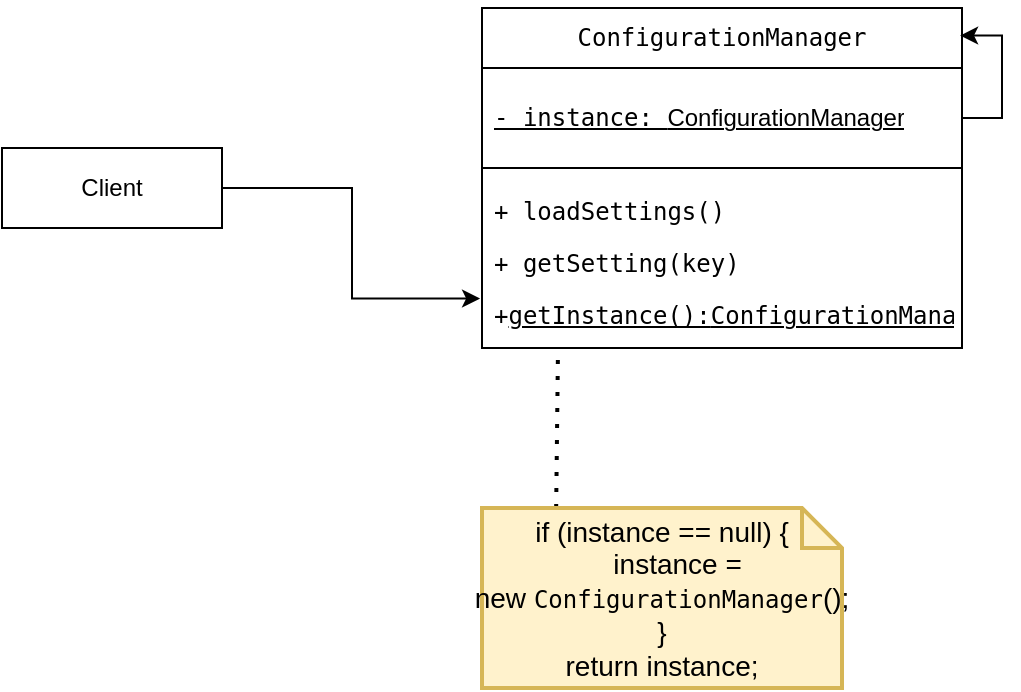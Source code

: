<mxfile version="27.0.4">
  <diagram name="Page-1" id="EGfo3GoyjYr1iyD1TcTY">
    <mxGraphModel dx="872" dy="431" grid="1" gridSize="10" guides="1" tooltips="1" connect="1" arrows="1" fold="1" page="1" pageScale="1" pageWidth="827" pageHeight="1169" math="0" shadow="0">
      <root>
        <mxCell id="0" />
        <mxCell id="1" parent="0" />
        <mxCell id="3PSYXImZFEKC6B3GylKP-1" value="&lt;p data-pm-slice=&quot;1 1 [&amp;quot;ordered_list&amp;quot;,{&amp;quot;spread&amp;quot;:true,&amp;quot;startingNumber&amp;quot;:1,&amp;quot;start&amp;quot;:881,&amp;quot;end&amp;quot;:1381},&amp;quot;regular_list_item&amp;quot;,{&amp;quot;start&amp;quot;:1007,&amp;quot;end&amp;quot;:1143},&amp;quot;list&amp;quot;,{&amp;quot;spread&amp;quot;:false,&amp;quot;start&amp;quot;:1038,&amp;quot;end&amp;quot;:1143},&amp;quot;regular_list_item&amp;quot;,{&amp;quot;start&amp;quot;:1038,&amp;quot;end&amp;quot;:1083}]&quot;&gt;&lt;code&gt;ConfigurationManager&lt;/code&gt;&lt;/p&gt;" style="swimlane;fontStyle=0;childLayout=stackLayout;horizontal=1;startSize=30;horizontalStack=0;resizeParent=1;resizeParentMax=0;resizeLast=0;collapsible=1;marginBottom=0;whiteSpace=wrap;html=1;strokeColor=default;" parent="1" vertex="1">
          <mxGeometry x="380" y="90" width="240" height="170" as="geometry">
            <mxRectangle x="380" y="170" width="60" height="30" as="alternateBounds" />
          </mxGeometry>
        </mxCell>
        <mxCell id="3PSYXImZFEKC6B3GylKP-2" value="&lt;p data-pm-slice=&quot;1 1 [&amp;quot;list&amp;quot;,{&amp;quot;spread&amp;quot;:false,&amp;quot;start&amp;quot;:1055,&amp;quot;end&amp;quot;:1403},&amp;quot;regular_list_item&amp;quot;,{&amp;quot;start&amp;quot;:1093,&amp;quot;end&amp;quot;:1177},&amp;quot;list&amp;quot;,{&amp;quot;spread&amp;quot;:false,&amp;quot;start&amp;quot;:1113,&amp;quot;end&amp;quot;:1177},&amp;quot;regular_list_item&amp;quot;,{&amp;quot;start&amp;quot;:1113,&amp;quot;end&amp;quot;:1177}]&quot;&gt;&lt;code&gt;- instance:&amp;nbsp;&lt;/code&gt;&lt;span style=&quot;background-color: transparent; color: light-dark(rgb(0, 0, 0), rgb(255, 255, 255));&quot;&gt;ConfigurationManager&lt;/span&gt;&lt;/p&gt;" style="text;strokeColor=default;fillColor=none;align=left;verticalAlign=middle;spacingLeft=4;spacingRight=4;overflow=hidden;points=[[0,0.5],[1,0.5]];portConstraint=eastwest;rotatable=0;whiteSpace=wrap;html=1;fontStyle=4" parent="3PSYXImZFEKC6B3GylKP-1" vertex="1">
          <mxGeometry y="30" width="240" height="50" as="geometry" />
        </mxCell>
        <mxCell id="3PSYXImZFEKC6B3GylKP-3" style="edgeStyle=orthogonalEdgeStyle;rounded=0;orthogonalLoop=1;jettySize=auto;html=1;exitX=1;exitY=0.5;exitDx=0;exitDy=0;entryX=0.996;entryY=0.081;entryDx=0;entryDy=0;entryPerimeter=0;fontFamily=Helvetica;fontSize=12;fontColor=default;fontStyle=0;horizontal=1;" parent="3PSYXImZFEKC6B3GylKP-1" source="3PSYXImZFEKC6B3GylKP-2" target="3PSYXImZFEKC6B3GylKP-1" edge="1">
          <mxGeometry relative="1" as="geometry" />
        </mxCell>
        <mxCell id="3PSYXImZFEKC6B3GylKP-4" value="&lt;p data-pm-slice=&quot;1 1 [&amp;quot;list&amp;quot;,{&amp;quot;spread&amp;quot;:false,&amp;quot;start&amp;quot;:562,&amp;quot;end&amp;quot;:914},&amp;quot;regular_list_item&amp;quot;,{&amp;quot;start&amp;quot;:687,&amp;quot;end&amp;quot;:849},&amp;quot;list&amp;quot;,{&amp;quot;spread&amp;quot;:false,&amp;quot;start&amp;quot;:704,&amp;quot;end&amp;quot;:849},&amp;quot;regular_list_item&amp;quot;,{&amp;quot;start&amp;quot;:704,&amp;quot;end&amp;quot;:770}]&quot;&gt;&lt;code style=&quot;background-color: transparent; color: light-dark(rgb(0, 0, 0), rgb(255, 255, 255));&quot;&gt;&lt;/code&gt;&lt;/p&gt;&lt;p data-pm-slice=&quot;1 1 [&amp;quot;ordered_list&amp;quot;,{&amp;quot;spread&amp;quot;:true,&amp;quot;startingNumber&amp;quot;:1,&amp;quot;start&amp;quot;:881,&amp;quot;end&amp;quot;:1381},&amp;quot;regular_list_item&amp;quot;,{&amp;quot;start&amp;quot;:1007,&amp;quot;end&amp;quot;:1143},&amp;quot;list&amp;quot;,{&amp;quot;spread&amp;quot;:false,&amp;quot;start&amp;quot;:1038,&amp;quot;end&amp;quot;:1143},&amp;quot;regular_list_item&amp;quot;,{&amp;quot;start&amp;quot;:1087,&amp;quot;end&amp;quot;:1143}]&quot;&gt;&lt;code&gt;+ loadSettings()&lt;/code&gt;&lt;/p&gt;&lt;p data-pm-slice=&quot;1 1 [&amp;quot;ordered_list&amp;quot;,{&amp;quot;spread&amp;quot;:true,&amp;quot;startingNumber&amp;quot;:1,&amp;quot;start&amp;quot;:881,&amp;quot;end&amp;quot;:1381},&amp;quot;regular_list_item&amp;quot;,{&amp;quot;start&amp;quot;:1007,&amp;quot;end&amp;quot;:1143},&amp;quot;list&amp;quot;,{&amp;quot;spread&amp;quot;:false,&amp;quot;start&amp;quot;:1038,&amp;quot;end&amp;quot;:1143},&amp;quot;regular_list_item&amp;quot;,{&amp;quot;start&amp;quot;:1087,&amp;quot;end&amp;quot;:1143}]&quot;&gt;&lt;code&gt;+ getSetting(key)&lt;/code&gt;&lt;/p&gt;&lt;p data-pm-slice=&quot;1 1 [&amp;quot;list&amp;quot;,{&amp;quot;spread&amp;quot;:false,&amp;quot;start&amp;quot;:562,&amp;quot;end&amp;quot;:914},&amp;quot;regular_list_item&amp;quot;,{&amp;quot;start&amp;quot;:687,&amp;quot;end&amp;quot;:849},&amp;quot;list&amp;quot;,{&amp;quot;spread&amp;quot;:false,&amp;quot;start&amp;quot;:704,&amp;quot;end&amp;quot;:849},&amp;quot;regular_list_item&amp;quot;,{&amp;quot;start&amp;quot;:704,&amp;quot;end&amp;quot;:770}]&quot;&gt;&lt;code style=&quot;background-color: transparent; color: light-dark(rgb(0, 0, 0), rgb(255, 255, 255));&quot;&gt;+&lt;u&gt;getInstance():&lt;/u&gt;&lt;/code&gt;&lt;span style=&quot;font-family: monospace; text-align: center; background-color: transparent; color: light-dark(rgb(0, 0, 0), rgb(255, 255, 255));&quot;&gt;&lt;u&gt;ConfigurationManager&lt;/u&gt;&lt;/span&gt;&lt;/p&gt;" style="text;strokeColor=none;fillColor=none;align=left;verticalAlign=middle;spacingLeft=4;spacingRight=4;overflow=hidden;points=[[0,0.5],[1,0.5]];portConstraint=eastwest;rotatable=0;whiteSpace=wrap;html=1;strokeWidth=14;fontStyle=0" parent="3PSYXImZFEKC6B3GylKP-1" vertex="1">
          <mxGeometry y="80" width="240" height="90" as="geometry" />
        </mxCell>
        <mxCell id="3PSYXImZFEKC6B3GylKP-5" value="Client" style="rounded=0;whiteSpace=wrap;html=1;strokeColor=default;align=center;verticalAlign=middle;fontFamily=Helvetica;fontSize=12;fontColor=default;fontStyle=0;horizontal=1;fillColor=default;" parent="1" vertex="1">
          <mxGeometry x="140" y="160" width="110" height="40" as="geometry" />
        </mxCell>
        <mxCell id="3PSYXImZFEKC6B3GylKP-6" style="edgeStyle=orthogonalEdgeStyle;rounded=0;orthogonalLoop=1;jettySize=auto;html=1;entryX=-0.004;entryY=0.725;entryDx=0;entryDy=0;entryPerimeter=0;fontFamily=Helvetica;fontSize=12;fontColor=default;fontStyle=0;horizontal=1;" parent="1" source="3PSYXImZFEKC6B3GylKP-5" target="3PSYXImZFEKC6B3GylKP-4" edge="1">
          <mxGeometry relative="1" as="geometry" />
        </mxCell>
        <mxCell id="3PSYXImZFEKC6B3GylKP-7" value="" style="endArrow=none;dashed=1;html=1;dashPattern=1 3;strokeWidth=2;rounded=0;fontFamily=Helvetica;fontSize=12;fontColor=default;fontStyle=0;horizontal=1;exitX=0.206;exitY=0;exitDx=0;exitDy=0;exitPerimeter=0;" parent="1" source="3PSYXImZFEKC6B3GylKP-8" edge="1">
          <mxGeometry width="50" height="50" relative="1" as="geometry">
            <mxPoint x="396.41" y="320" as="sourcePoint" />
            <mxPoint x="418" y="260" as="targetPoint" />
          </mxGeometry>
        </mxCell>
        <mxCell id="3PSYXImZFEKC6B3GylKP-8" value="&lt;div&gt;&lt;font style=&quot;color: rgb(0, 0, 0);&quot;&gt;if (instance == null) {&lt;/font&gt;&lt;/div&gt;&lt;div&gt;&lt;font style=&quot;color: rgb(0, 0, 0);&quot;&gt;&amp;nbsp; &amp;nbsp; instance = new&amp;nbsp;&lt;span style=&quot;font-family: monospace; font-size: 12px; background-color: transparent;&quot;&gt;ConfigurationManager&lt;/span&gt;&lt;span style=&quot;background-color: transparent;&quot;&gt;();&lt;/span&gt;&lt;/font&gt;&lt;/div&gt;&lt;div&gt;&lt;font style=&quot;color: rgb(0, 0, 0);&quot;&gt;}&lt;/font&gt;&lt;/div&gt;&lt;div&gt;&lt;font style=&quot;color: rgb(0, 0, 0);&quot;&gt;return instance;&lt;/font&gt;&lt;/div&gt;" style="shape=note;strokeWidth=2;fontSize=14;size=20;whiteSpace=wrap;html=1;fillColor=#fff2cc;strokeColor=#d6b656;fontColor=#666600;align=center;verticalAlign=middle;fontFamily=Helvetica;fontStyle=0;horizontal=1;" parent="1" vertex="1">
          <mxGeometry x="380" y="340" width="180" height="90" as="geometry" />
        </mxCell>
      </root>
    </mxGraphModel>
  </diagram>
</mxfile>
